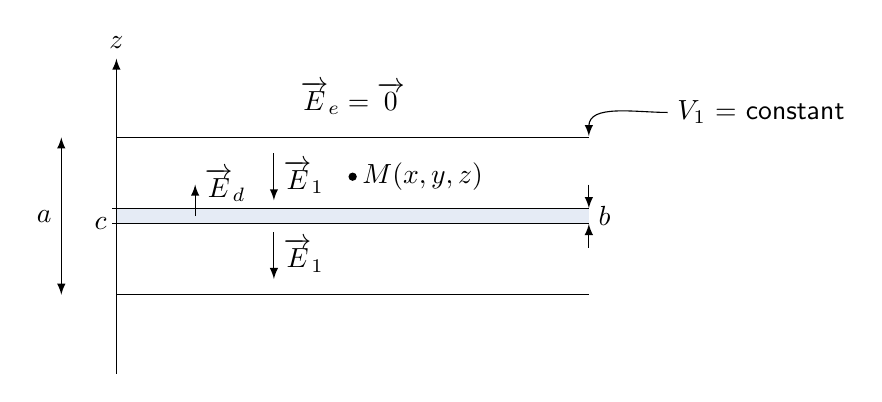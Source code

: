 \begin{tikzpicture}[>=latex, % option for nice arrows
    mark coordinate/.style={inner sep=0pt,outer sep=0pt,minimum size=3pt,
      fill=black,circle}]
  \sf
  \definecolor{red}{RGB}{221,42,43}
  \definecolor{green}{RGB}{105,182,40}
  \definecolor{blue}{RGB}{0,51,153}
  \definecolor{orange}{RGB}{192,128,64}
  \definecolor{gray}{RGB}{107,108,110}


  \fill[blue!10] (0,-0.1) rectangle (6,0.1);
  \draw[] (0,-1) -- (6,-1);
  \draw[] (0,1) -- (6,1);
  \draw[] (0,-0.1) node[left] {$c$};
  \draw[] (0,-0.1) -- (-0.05,-0.1);
  \draw[] (0,+0.1) -- (-0.05,+0.1);

  \draw[<->] (-0.7,-1) -- (-0.7,1) node[left, midway] {$a$};
  \draw (3,0.5) node[mark coordinate] {} node[right] {$M(x,y,z)$};
  \draw(6,0) node[right] {$b$};
  \draw[] (0,0.1) -- (6,0.1);
  \draw[] (0,-0.1) -- (6,-0.1);
  \draw[->] (6,0.4) -- (6,0.1);
  \draw[->] (6,-0.4) -- (6,-0.1);

  \draw[->] (0,-2) -- (0,2) node[above] {$z$};
  \path (3,1.5) node {$\overrightarrow{E}_e=\overrightarrow{0}$};
  \draw[->,yshift=-28pt](7,2.3)node[right]{$V_1$ = constant} to[out=180,in=90] (6,2.0);
  \draw[<-] (2,-0.8) -- (2,-0.2) node[midway, right] {$\overrightarrow{E}_1$};
  \draw[<-] (2,0.2) -- (2,0.8) node[midway, right] {$\overrightarrow{E}_1$};
  \draw[->] (1,0.0) -- (1,0.4) node[right] {$\overrightarrow{E}_d$};

\end{tikzpicture}

